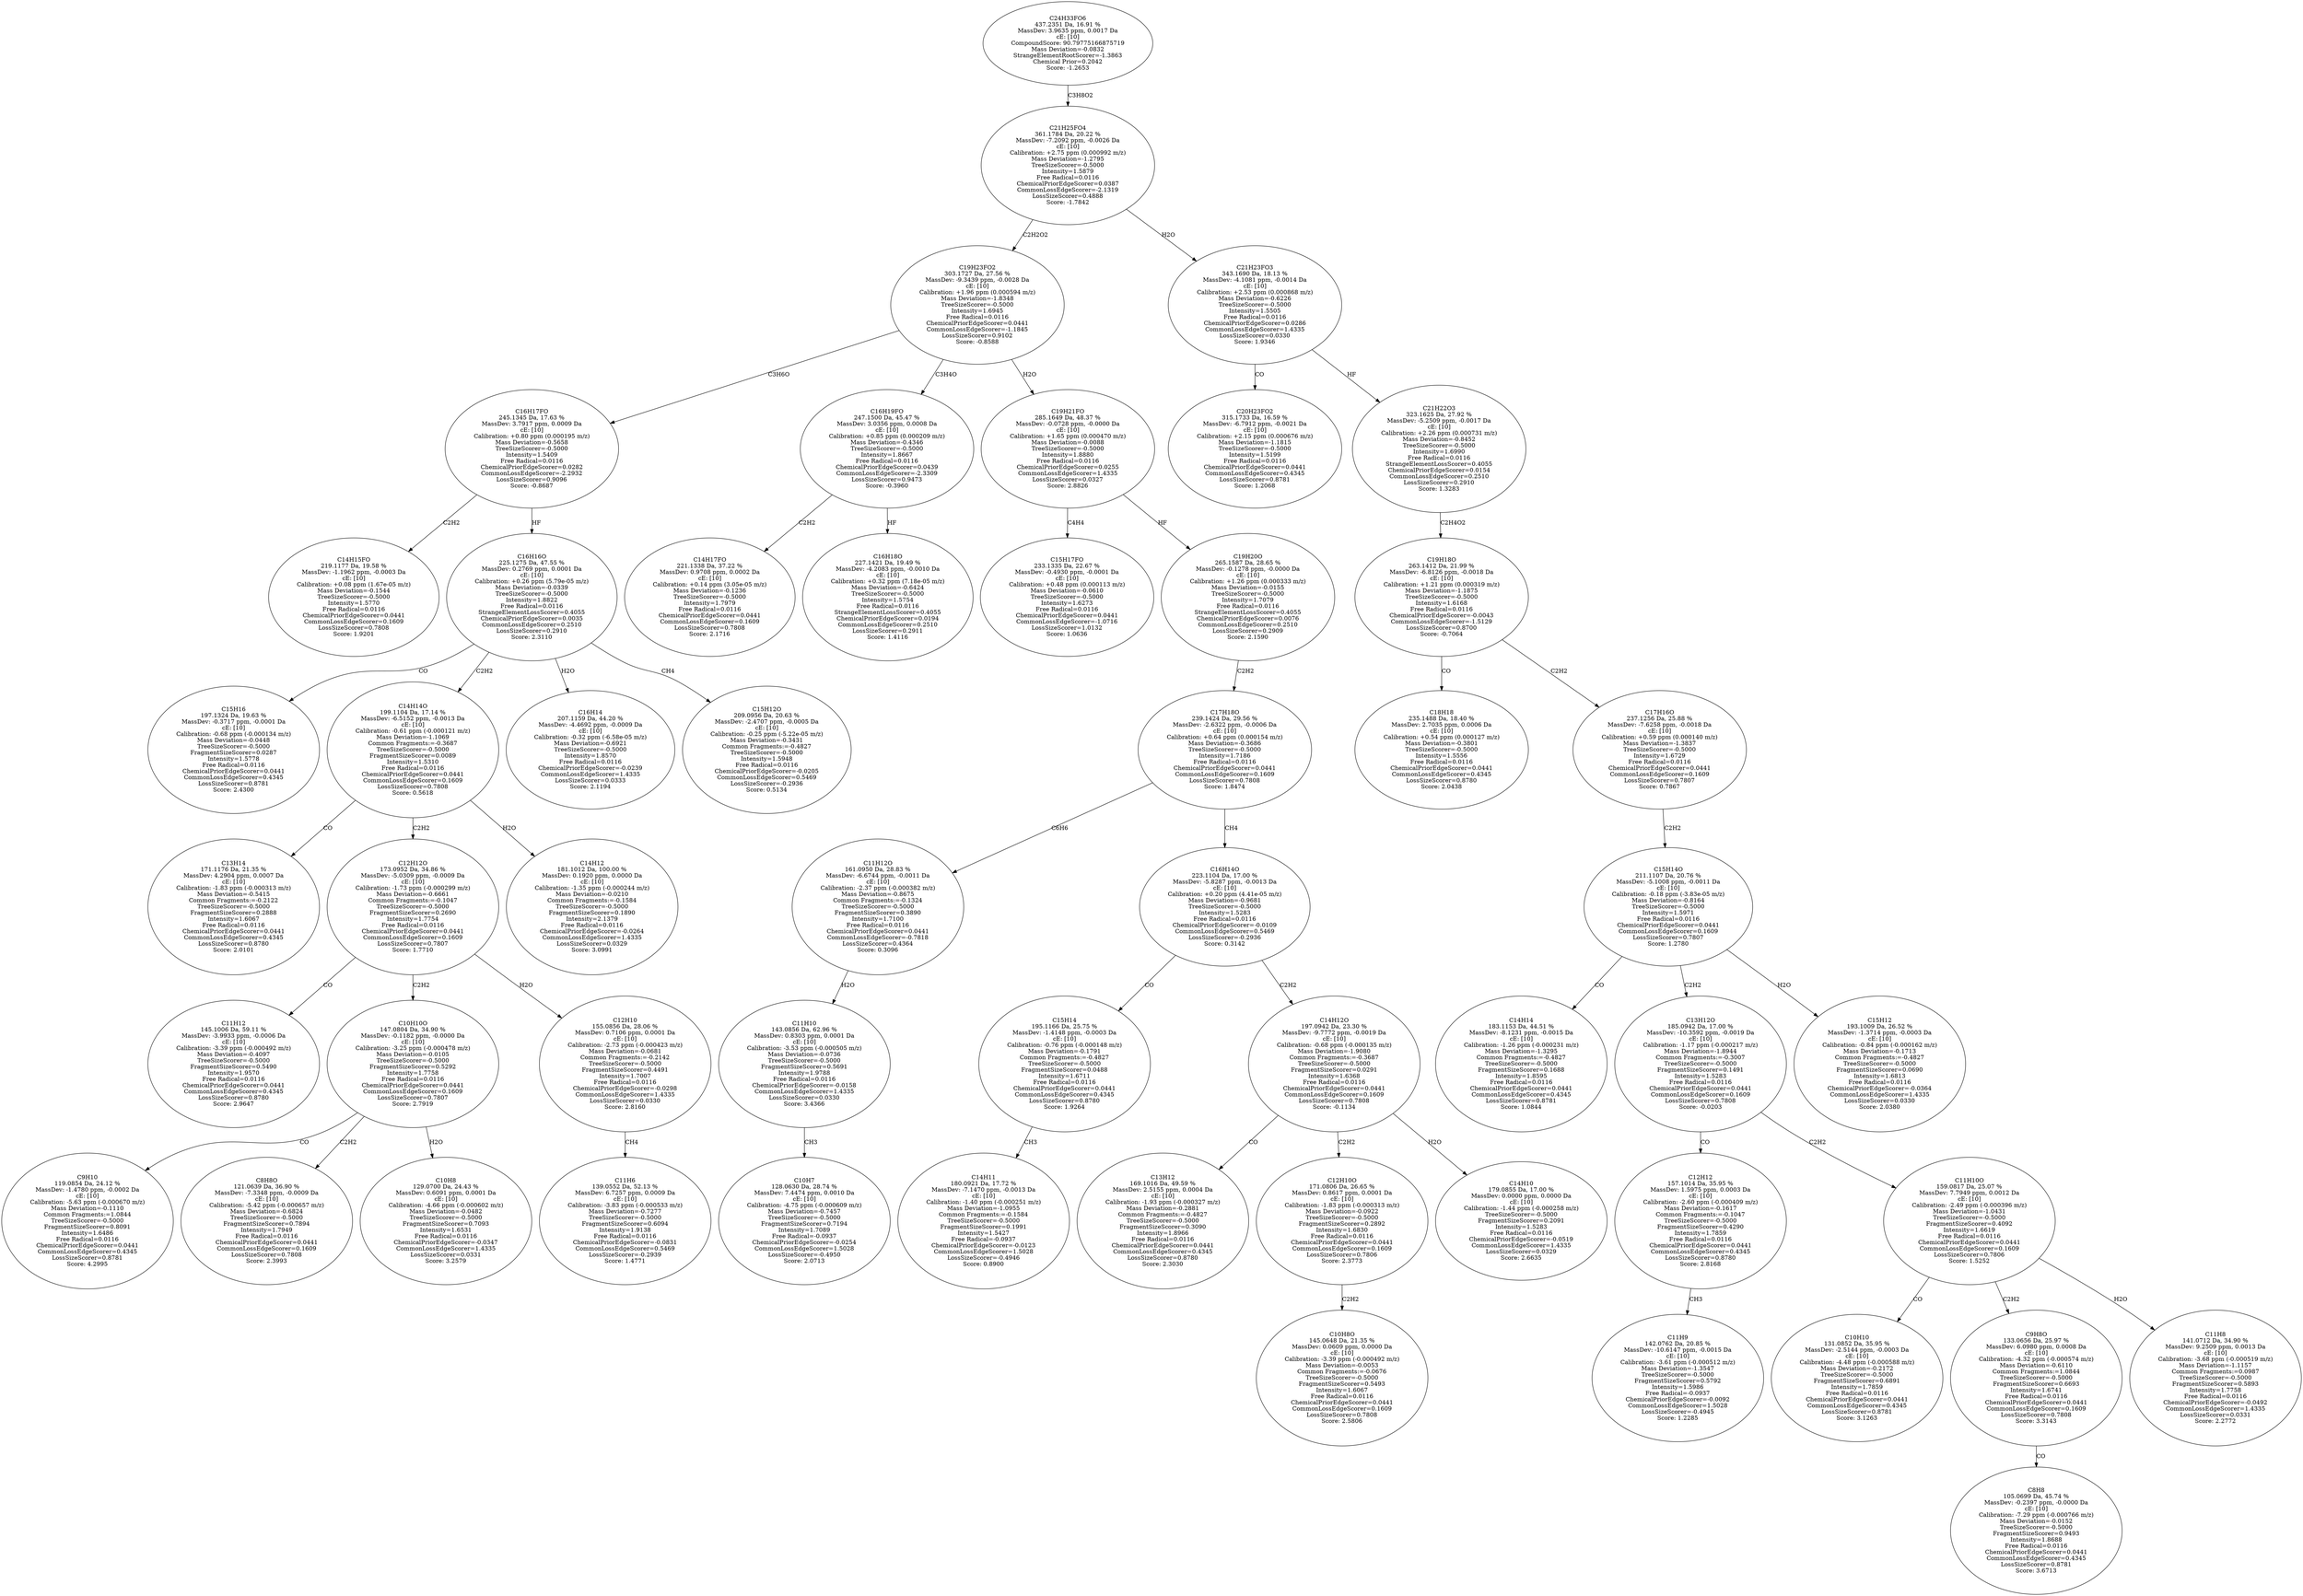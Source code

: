 strict digraph {
v1 [label="C14H15FO\n219.1177 Da, 19.58 %\nMassDev: -1.1962 ppm, -0.0003 Da\ncE: [10]\nCalibration: +0.08 ppm (1.67e-05 m/z)\nMass Deviation=-0.1544\nTreeSizeScorer=-0.5000\nIntensity=1.5770\nFree Radical=0.0116\nChemicalPriorEdgeScorer=0.0441\nCommonLossEdgeScorer=0.1609\nLossSizeScorer=0.7808\nScore: 1.9201"];
v2 [label="C15H16\n197.1324 Da, 19.63 %\nMassDev: -0.3717 ppm, -0.0001 Da\ncE: [10]\nCalibration: -0.68 ppm (-0.000134 m/z)\nMass Deviation=-0.0448\nTreeSizeScorer=-0.5000\nFragmentSizeScorer=0.0287\nIntensity=1.5778\nFree Radical=0.0116\nChemicalPriorEdgeScorer=0.0441\nCommonLossEdgeScorer=0.4345\nLossSizeScorer=0.8781\nScore: 2.4300"];
v3 [label="C13H14\n171.1176 Da, 21.35 %\nMassDev: 4.2904 ppm, 0.0007 Da\ncE: [10]\nCalibration: -1.83 ppm (-0.000313 m/z)\nMass Deviation=-0.5415\nCommon Fragments:=-0.2122\nTreeSizeScorer=-0.5000\nFragmentSizeScorer=0.2888\nIntensity=1.6067\nFree Radical=0.0116\nChemicalPriorEdgeScorer=0.0441\nCommonLossEdgeScorer=0.4345\nLossSizeScorer=0.8780\nScore: 2.0101"];
v4 [label="C11H12\n145.1006 Da, 59.11 %\nMassDev: -3.9933 ppm, -0.0006 Da\ncE: [10]\nCalibration: -3.39 ppm (-0.000492 m/z)\nMass Deviation=-0.4097\nTreeSizeScorer=-0.5000\nFragmentSizeScorer=0.5490\nIntensity=1.9570\nFree Radical=0.0116\nChemicalPriorEdgeScorer=0.0441\nCommonLossEdgeScorer=0.4345\nLossSizeScorer=0.8780\nScore: 2.9647"];
v5 [label="C9H10\n119.0854 Da, 24.12 %\nMassDev: -1.4780 ppm, -0.0002 Da\ncE: [10]\nCalibration: -5.63 ppm (-0.000670 m/z)\nMass Deviation=-0.1110\nCommon Fragments:=1.0844\nTreeSizeScorer=-0.5000\nFragmentSizeScorer=0.8091\nIntensity=1.6486\nFree Radical=0.0116\nChemicalPriorEdgeScorer=0.0441\nCommonLossEdgeScorer=0.4345\nLossSizeScorer=0.8781\nScore: 4.2995"];
v6 [label="C8H8O\n121.0639 Da, 36.90 %\nMassDev: -7.3348 ppm, -0.0009 Da\ncE: [10]\nCalibration: -5.42 ppm (-0.000657 m/z)\nMass Deviation=-0.6824\nTreeSizeScorer=-0.5000\nFragmentSizeScorer=0.7894\nIntensity=1.7949\nFree Radical=0.0116\nChemicalPriorEdgeScorer=0.0441\nCommonLossEdgeScorer=0.1609\nLossSizeScorer=0.7808\nScore: 2.3993"];
v7 [label="C10H8\n129.0700 Da, 24.43 %\nMassDev: 0.6091 ppm, 0.0001 Da\ncE: [10]\nCalibration: -4.66 ppm (-0.000602 m/z)\nMass Deviation=-0.0482\nTreeSizeScorer=-0.5000\nFragmentSizeScorer=0.7093\nIntensity=1.6531\nFree Radical=0.0116\nChemicalPriorEdgeScorer=-0.0347\nCommonLossEdgeScorer=1.4335\nLossSizeScorer=0.0331\nScore: 3.2579"];
v8 [label="C10H10O\n147.0804 Da, 34.90 %\nMassDev: -0.1182 ppm, -0.0000 Da\ncE: [10]\nCalibration: -3.25 ppm (-0.000478 m/z)\nMass Deviation=-0.0105\nTreeSizeScorer=-0.5000\nFragmentSizeScorer=0.5292\nIntensity=1.7758\nFree Radical=0.0116\nChemicalPriorEdgeScorer=0.0441\nCommonLossEdgeScorer=0.1609\nLossSizeScorer=0.7807\nScore: 2.7919"];
v9 [label="C11H6\n139.0552 Da, 52.13 %\nMassDev: 6.7257 ppm, 0.0009 Da\ncE: [10]\nCalibration: -3.83 ppm (-0.000533 m/z)\nMass Deviation=-0.7277\nTreeSizeScorer=-0.5000\nFragmentSizeScorer=0.6094\nIntensity=1.9138\nFree Radical=0.0116\nChemicalPriorEdgeScorer=-0.0831\nCommonLossEdgeScorer=0.5469\nLossSizeScorer=-0.2939\nScore: 1.4771"];
v10 [label="C12H10\n155.0856 Da, 28.06 %\nMassDev: 0.7106 ppm, 0.0001 Da\ncE: [10]\nCalibration: -2.73 ppm (-0.000423 m/z)\nMass Deviation=-0.0681\nCommon Fragments:=-0.2142\nTreeSizeScorer=-0.5000\nFragmentSizeScorer=0.4491\nIntensity=1.7007\nFree Radical=0.0116\nChemicalPriorEdgeScorer=-0.0298\nCommonLossEdgeScorer=1.4335\nLossSizeScorer=0.0330\nScore: 2.8160"];
v11 [label="C12H12O\n173.0952 Da, 34.86 %\nMassDev: -5.0309 ppm, -0.0009 Da\ncE: [10]\nCalibration: -1.73 ppm (-0.000299 m/z)\nMass Deviation=-0.6661\nCommon Fragments:=-0.1047\nTreeSizeScorer=-0.5000\nFragmentSizeScorer=0.2690\nIntensity=1.7754\nFree Radical=0.0116\nChemicalPriorEdgeScorer=0.0441\nCommonLossEdgeScorer=0.1609\nLossSizeScorer=0.7807\nScore: 1.7710"];
v12 [label="C14H12\n181.1012 Da, 100.00 %\nMassDev: 0.1920 ppm, 0.0000 Da\ncE: [10]\nCalibration: -1.35 ppm (-0.000244 m/z)\nMass Deviation=-0.0210\nCommon Fragments:=-0.1584\nTreeSizeScorer=-0.5000\nFragmentSizeScorer=0.1890\nIntensity=2.1379\nFree Radical=0.0116\nChemicalPriorEdgeScorer=-0.0264\nCommonLossEdgeScorer=1.4335\nLossSizeScorer=0.0329\nScore: 3.0991"];
v13 [label="C14H14O\n199.1104 Da, 17.14 %\nMassDev: -6.5152 ppm, -0.0013 Da\ncE: [10]\nCalibration: -0.61 ppm (-0.000121 m/z)\nMass Deviation=-1.1069\nCommon Fragments:=-0.3687\nTreeSizeScorer=-0.5000\nFragmentSizeScorer=0.0089\nIntensity=1.5310\nFree Radical=0.0116\nChemicalPriorEdgeScorer=0.0441\nCommonLossEdgeScorer=0.1609\nLossSizeScorer=0.7808\nScore: 0.5618"];
v14 [label="C16H14\n207.1159 Da, 44.20 %\nMassDev: -4.4692 ppm, -0.0009 Da\ncE: [10]\nCalibration: -0.32 ppm (-6.58e-05 m/z)\nMass Deviation=-0.6921\nTreeSizeScorer=-0.5000\nIntensity=1.8570\nFree Radical=0.0116\nChemicalPriorEdgeScorer=-0.0239\nCommonLossEdgeScorer=1.4335\nLossSizeScorer=0.0333\nScore: 2.1194"];
v15 [label="C15H12O\n209.0956 Da, 20.63 %\nMassDev: -2.4707 ppm, -0.0005 Da\ncE: [10]\nCalibration: -0.25 ppm (-5.22e-05 m/z)\nMass Deviation=-0.3431\nCommon Fragments:=-0.4827\nTreeSizeScorer=-0.5000\nIntensity=1.5948\nFree Radical=0.0116\nChemicalPriorEdgeScorer=-0.0205\nCommonLossEdgeScorer=0.5469\nLossSizeScorer=-0.2936\nScore: 0.5134"];
v16 [label="C16H16O\n225.1275 Da, 47.55 %\nMassDev: 0.2769 ppm, 0.0001 Da\ncE: [10]\nCalibration: +0.26 ppm (5.79e-05 m/z)\nMass Deviation=-0.0339\nTreeSizeScorer=-0.5000\nIntensity=1.8822\nFree Radical=0.0116\nStrangeElementLossScorer=0.4055\nChemicalPriorEdgeScorer=0.0035\nCommonLossEdgeScorer=0.2510\nLossSizeScorer=0.2910\nScore: 2.3110"];
v17 [label="C16H17FO\n245.1345 Da, 17.63 %\nMassDev: 3.7917 ppm, 0.0009 Da\ncE: [10]\nCalibration: +0.80 ppm (0.000195 m/z)\nMass Deviation=-0.5658\nTreeSizeScorer=-0.5000\nIntensity=1.5409\nFree Radical=0.0116\nChemicalPriorEdgeScorer=0.0282\nCommonLossEdgeScorer=-2.2932\nLossSizeScorer=0.9096\nScore: -0.8687"];
v18 [label="C14H17FO\n221.1338 Da, 37.22 %\nMassDev: 0.9708 ppm, 0.0002 Da\ncE: [10]\nCalibration: +0.14 ppm (3.05e-05 m/z)\nMass Deviation=-0.1236\nTreeSizeScorer=-0.5000\nIntensity=1.7979\nFree Radical=0.0116\nChemicalPriorEdgeScorer=0.0441\nCommonLossEdgeScorer=0.1609\nLossSizeScorer=0.7808\nScore: 2.1716"];
v19 [label="C16H18O\n227.1421 Da, 19.49 %\nMassDev: -4.2083 ppm, -0.0010 Da\ncE: [10]\nCalibration: +0.32 ppm (7.18e-05 m/z)\nMass Deviation=-0.6424\nTreeSizeScorer=-0.5000\nIntensity=1.5754\nFree Radical=0.0116\nStrangeElementLossScorer=0.4055\nChemicalPriorEdgeScorer=0.0194\nCommonLossEdgeScorer=0.2510\nLossSizeScorer=0.2911\nScore: 1.4116"];
v20 [label="C16H19FO\n247.1500 Da, 45.47 %\nMassDev: 3.0356 ppm, 0.0008 Da\ncE: [10]\nCalibration: +0.85 ppm (0.000209 m/z)\nMass Deviation=-0.4346\nTreeSizeScorer=-0.5000\nIntensity=1.8667\nFree Radical=0.0116\nChemicalPriorEdgeScorer=0.0439\nCommonLossEdgeScorer=-2.3309\nLossSizeScorer=0.9473\nScore: -0.3960"];
v21 [label="C15H17FO\n233.1335 Da, 22.67 %\nMassDev: -0.4930 ppm, -0.0001 Da\ncE: [10]\nCalibration: +0.48 ppm (0.000113 m/z)\nMass Deviation=-0.0610\nTreeSizeScorer=-0.5000\nIntensity=1.6273\nFree Radical=0.0116\nChemicalPriorEdgeScorer=0.0441\nCommonLossEdgeScorer=-1.0716\nLossSizeScorer=1.0132\nScore: 1.0636"];
v22 [label="C10H7\n128.0630 Da, 28.74 %\nMassDev: 7.4474 ppm, 0.0010 Da\ncE: [10]\nCalibration: -4.75 ppm (-0.000609 m/z)\nMass Deviation=-0.7457\nTreeSizeScorer=-0.5000\nFragmentSizeScorer=0.7194\nIntensity=1.7089\nFree Radical=-0.0937\nChemicalPriorEdgeScorer=-0.0254\nCommonLossEdgeScorer=1.5028\nLossSizeScorer=-0.4950\nScore: 2.0713"];
v23 [label="C11H10\n143.0856 Da, 62.96 %\nMassDev: 0.8303 ppm, 0.0001 Da\ncE: [10]\nCalibration: -3.53 ppm (-0.000505 m/z)\nMass Deviation=-0.0736\nTreeSizeScorer=-0.5000\nFragmentSizeScorer=0.5691\nIntensity=1.9788\nFree Radical=0.0116\nChemicalPriorEdgeScorer=-0.0158\nCommonLossEdgeScorer=1.4335\nLossSizeScorer=0.0330\nScore: 3.4366"];
v24 [label="C11H12O\n161.0950 Da, 28.83 %\nMassDev: -6.6744 ppm, -0.0011 Da\ncE: [10]\nCalibration: -2.37 ppm (-0.000382 m/z)\nMass Deviation=-0.8675\nCommon Fragments:=-0.1324\nTreeSizeScorer=-0.5000\nFragmentSizeScorer=0.3890\nIntensity=1.7100\nFree Radical=0.0116\nChemicalPriorEdgeScorer=0.0441\nCommonLossEdgeScorer=-0.7818\nLossSizeScorer=0.4364\nScore: 0.3096"];
v25 [label="C14H11\n180.0921 Da, 17.72 %\nMassDev: -7.1470 ppm, -0.0013 Da\ncE: [10]\nCalibration: -1.40 ppm (-0.000251 m/z)\nMass Deviation=-1.0955\nCommon Fragments:=-0.1584\nTreeSizeScorer=-0.5000\nFragmentSizeScorer=0.1991\nIntensity=1.5427\nFree Radical=-0.0937\nChemicalPriorEdgeScorer=-0.0123\nCommonLossEdgeScorer=1.5028\nLossSizeScorer=-0.4946\nScore: 0.8900"];
v26 [label="C15H14\n195.1166 Da, 25.75 %\nMassDev: -1.4148 ppm, -0.0003 Da\ncE: [10]\nCalibration: -0.76 ppm (-0.000148 m/z)\nMass Deviation=-0.1791\nCommon Fragments:=-0.4827\nTreeSizeScorer=-0.5000\nFragmentSizeScorer=0.0488\nIntensity=1.6711\nFree Radical=0.0116\nChemicalPriorEdgeScorer=0.0441\nCommonLossEdgeScorer=0.4345\nLossSizeScorer=0.8780\nScore: 1.9264"];
v27 [label="C13H12\n169.1016 Da, 49.59 %\nMassDev: 2.5155 ppm, 0.0004 Da\ncE: [10]\nCalibration: -1.93 ppm (-0.000327 m/z)\nMass Deviation=-0.2881\nCommon Fragments:=-0.4827\nTreeSizeScorer=-0.5000\nFragmentSizeScorer=0.3090\nIntensity=1.8966\nFree Radical=0.0116\nChemicalPriorEdgeScorer=0.0441\nCommonLossEdgeScorer=0.4345\nLossSizeScorer=0.8780\nScore: 2.3030"];
v28 [label="C10H8O\n145.0648 Da, 21.35 %\nMassDev: 0.0609 ppm, 0.0000 Da\ncE: [10]\nCalibration: -3.39 ppm (-0.000492 m/z)\nMass Deviation=-0.0053\nCommon Fragments:=-0.0676\nTreeSizeScorer=-0.5000\nFragmentSizeScorer=0.5493\nIntensity=1.6067\nFree Radical=0.0116\nChemicalPriorEdgeScorer=0.0441\nCommonLossEdgeScorer=0.1609\nLossSizeScorer=0.7808\nScore: 2.5806"];
v29 [label="C12H10O\n171.0806 Da, 26.65 %\nMassDev: 0.8617 ppm, 0.0001 Da\ncE: [10]\nCalibration: -1.83 ppm (-0.000313 m/z)\nMass Deviation=-0.0922\nTreeSizeScorer=-0.5000\nFragmentSizeScorer=0.2892\nIntensity=1.6830\nFree Radical=0.0116\nChemicalPriorEdgeScorer=0.0441\nCommonLossEdgeScorer=0.1609\nLossSizeScorer=0.7806\nScore: 2.3773"];
v30 [label="C14H10\n179.0855 Da, 17.00 %\nMassDev: 0.0000 ppm, 0.0000 Da\ncE: [10]\nCalibration: -1.44 ppm (-0.000258 m/z)\nTreeSizeScorer=-0.5000\nFragmentSizeScorer=0.2091\nIntensity=1.5283\nFree Radical=0.0116\nChemicalPriorEdgeScorer=-0.0519\nCommonLossEdgeScorer=1.4335\nLossSizeScorer=0.0329\nScore: 2.6635"];
v31 [label="C14H12O\n197.0942 Da, 23.30 %\nMassDev: -9.7772 ppm, -0.0019 Da\ncE: [10]\nCalibration: -0.68 ppm (-0.000135 m/z)\nMass Deviation=-1.9080\nCommon Fragments:=-0.3687\nTreeSizeScorer=-0.5000\nFragmentSizeScorer=0.0291\nIntensity=1.6368\nFree Radical=0.0116\nChemicalPriorEdgeScorer=0.0441\nCommonLossEdgeScorer=0.1609\nLossSizeScorer=0.7808\nScore: -0.1134"];
v32 [label="C16H14O\n223.1104 Da, 17.00 %\nMassDev: -5.8287 ppm, -0.0013 Da\ncE: [10]\nCalibration: +0.20 ppm (4.41e-05 m/z)\nMass Deviation=-0.9681\nTreeSizeScorer=-0.5000\nIntensity=1.5283\nFree Radical=0.0116\nChemicalPriorEdgeScorer=-0.0109\nCommonLossEdgeScorer=0.5469\nLossSizeScorer=-0.2936\nScore: 0.3142"];
v33 [label="C17H18O\n239.1424 Da, 29.56 %\nMassDev: -2.6322 ppm, -0.0006 Da\ncE: [10]\nCalibration: +0.64 ppm (0.000154 m/z)\nMass Deviation=-0.3686\nTreeSizeScorer=-0.5000\nIntensity=1.7186\nFree Radical=0.0116\nChemicalPriorEdgeScorer=0.0441\nCommonLossEdgeScorer=0.1609\nLossSizeScorer=0.7808\nScore: 1.8474"];
v34 [label="C19H20O\n265.1587 Da, 28.65 %\nMassDev: -0.1278 ppm, -0.0000 Da\ncE: [10]\nCalibration: +1.26 ppm (0.000333 m/z)\nMass Deviation=-0.0155\nTreeSizeScorer=-0.5000\nIntensity=1.7079\nFree Radical=0.0116\nStrangeElementLossScorer=0.4055\nChemicalPriorEdgeScorer=0.0076\nCommonLossEdgeScorer=0.2510\nLossSizeScorer=0.2909\nScore: 2.1590"];
v35 [label="C19H21FO\n285.1649 Da, 48.37 %\nMassDev: -0.0728 ppm, -0.0000 Da\ncE: [10]\nCalibration: +1.65 ppm (0.000470 m/z)\nMass Deviation=-0.0088\nTreeSizeScorer=-0.5000\nIntensity=1.8880\nFree Radical=0.0116\nChemicalPriorEdgeScorer=0.0255\nCommonLossEdgeScorer=1.4335\nLossSizeScorer=0.0327\nScore: 2.8826"];
v36 [label="C19H23FO2\n303.1727 Da, 27.56 %\nMassDev: -9.3439 ppm, -0.0028 Da\ncE: [10]\nCalibration: +1.96 ppm (0.000594 m/z)\nMass Deviation=-1.8348\nTreeSizeScorer=-0.5000\nIntensity=1.6945\nFree Radical=0.0116\nChemicalPriorEdgeScorer=0.0441\nCommonLossEdgeScorer=-1.1845\nLossSizeScorer=0.9102\nScore: -0.8588"];
v37 [label="C20H23FO2\n315.1733 Da, 16.59 %\nMassDev: -6.7912 ppm, -0.0021 Da\ncE: [10]\nCalibration: +2.15 ppm (0.000676 m/z)\nMass Deviation=-1.1815\nTreeSizeScorer=-0.5000\nIntensity=1.5199\nFree Radical=0.0116\nChemicalPriorEdgeScorer=0.0441\nCommonLossEdgeScorer=0.4345\nLossSizeScorer=0.8781\nScore: 1.2068"];
v38 [label="C18H18\n235.1488 Da, 18.40 %\nMassDev: 2.7035 ppm, 0.0006 Da\ncE: [10]\nCalibration: +0.54 ppm (0.000127 m/z)\nMass Deviation=-0.3801\nTreeSizeScorer=-0.5000\nIntensity=1.5556\nFree Radical=0.0116\nChemicalPriorEdgeScorer=0.0441\nCommonLossEdgeScorer=0.4345\nLossSizeScorer=0.8780\nScore: 2.0438"];
v39 [label="C14H14\n183.1153 Da, 44.51 %\nMassDev: -8.1231 ppm, -0.0015 Da\ncE: [10]\nCalibration: -1.26 ppm (-0.000231 m/z)\nMass Deviation=-1.3295\nCommon Fragments:=-0.4827\nTreeSizeScorer=-0.5000\nFragmentSizeScorer=0.1688\nIntensity=1.8595\nFree Radical=0.0116\nChemicalPriorEdgeScorer=0.0441\nCommonLossEdgeScorer=0.4345\nLossSizeScorer=0.8781\nScore: 1.0844"];
v40 [label="C11H9\n142.0762 Da, 20.85 %\nMassDev: -10.6147 ppm, -0.0015 Da\ncE: [10]\nCalibration: -3.61 ppm (-0.000512 m/z)\nMass Deviation=-1.3547\nTreeSizeScorer=-0.5000\nFragmentSizeScorer=0.5792\nIntensity=1.5986\nFree Radical=-0.0937\nChemicalPriorEdgeScorer=-0.0092\nCommonLossEdgeScorer=1.5028\nLossSizeScorer=-0.4945\nScore: 1.2285"];
v41 [label="C12H12\n157.1014 Da, 35.95 %\nMassDev: 1.5975 ppm, 0.0003 Da\ncE: [10]\nCalibration: -2.60 ppm (-0.000409 m/z)\nMass Deviation=-0.1617\nCommon Fragments:=-0.1047\nTreeSizeScorer=-0.5000\nFragmentSizeScorer=0.4290\nIntensity=1.7859\nFree Radical=0.0116\nChemicalPriorEdgeScorer=0.0441\nCommonLossEdgeScorer=0.4345\nLossSizeScorer=0.8780\nScore: 2.8168"];
v42 [label="C10H10\n131.0852 Da, 35.95 %\nMassDev: -2.5144 ppm, -0.0003 Da\ncE: [10]\nCalibration: -4.48 ppm (-0.000588 m/z)\nMass Deviation=-0.2172\nTreeSizeScorer=-0.5000\nFragmentSizeScorer=0.6891\nIntensity=1.7859\nFree Radical=0.0116\nChemicalPriorEdgeScorer=0.0441\nCommonLossEdgeScorer=0.4345\nLossSizeScorer=0.8781\nScore: 3.1263"];
v43 [label="C8H8\n105.0699 Da, 45.74 %\nMassDev: -0.2397 ppm, -0.0000 Da\ncE: [10]\nCalibration: -7.29 ppm (-0.000766 m/z)\nMass Deviation=-0.0152\nTreeSizeScorer=-0.5000\nFragmentSizeScorer=0.9493\nIntensity=1.8688\nFree Radical=0.0116\nChemicalPriorEdgeScorer=0.0441\nCommonLossEdgeScorer=0.4345\nLossSizeScorer=0.8781\nScore: 3.6713"];
v44 [label="C9H8O\n133.0656 Da, 25.97 %\nMassDev: 6.0980 ppm, 0.0008 Da\ncE: [10]\nCalibration: -4.32 ppm (-0.000574 m/z)\nMass Deviation=-0.6110\nCommon Fragments:=1.0844\nTreeSizeScorer=-0.5000\nFragmentSizeScorer=0.6693\nIntensity=1.6741\nFree Radical=0.0116\nChemicalPriorEdgeScorer=0.0441\nCommonLossEdgeScorer=0.1609\nLossSizeScorer=0.7808\nScore: 3.3143"];
v45 [label="C11H8\n141.0712 Da, 34.90 %\nMassDev: 9.2509 ppm, 0.0013 Da\ncE: [10]\nCalibration: -3.68 ppm (-0.000519 m/z)\nMass Deviation=-1.1157\nCommon Fragments:=0.0987\nTreeSizeScorer=-0.5000\nFragmentSizeScorer=0.5893\nIntensity=1.7758\nFree Radical=0.0116\nChemicalPriorEdgeScorer=-0.0492\nCommonLossEdgeScorer=1.4335\nLossSizeScorer=0.0331\nScore: 2.2772"];
v46 [label="C11H10O\n159.0817 Da, 25.07 %\nMassDev: 7.7949 ppm, 0.0012 Da\ncE: [10]\nCalibration: -2.49 ppm (-0.000396 m/z)\nMass Deviation=-1.0431\nTreeSizeScorer=-0.5000\nFragmentSizeScorer=0.4092\nIntensity=1.6619\nFree Radical=0.0116\nChemicalPriorEdgeScorer=0.0441\nCommonLossEdgeScorer=0.1609\nLossSizeScorer=0.7806\nScore: 1.5252"];
v47 [label="C13H12O\n185.0942 Da, 17.00 %\nMassDev: -10.3592 ppm, -0.0019 Da\ncE: [10]\nCalibration: -1.17 ppm (-0.000217 m/z)\nMass Deviation=-1.8944\nCommon Fragments:=-0.3007\nTreeSizeScorer=-0.5000\nFragmentSizeScorer=0.1491\nIntensity=1.5283\nFree Radical=0.0116\nChemicalPriorEdgeScorer=0.0441\nCommonLossEdgeScorer=0.1609\nLossSizeScorer=0.7808\nScore: -0.0203"];
v48 [label="C15H12\n193.1009 Da, 26.52 %\nMassDev: -1.3714 ppm, -0.0003 Da\ncE: [10]\nCalibration: -0.84 ppm (-0.000162 m/z)\nMass Deviation=-0.1713\nCommon Fragments:=-0.4827\nTreeSizeScorer=-0.5000\nFragmentSizeScorer=0.0690\nIntensity=1.6813\nFree Radical=0.0116\nChemicalPriorEdgeScorer=-0.0364\nCommonLossEdgeScorer=1.4335\nLossSizeScorer=0.0330\nScore: 2.0380"];
v49 [label="C15H14O\n211.1107 Da, 20.76 %\nMassDev: -5.1008 ppm, -0.0011 Da\ncE: [10]\nCalibration: -0.18 ppm (-3.83e-05 m/z)\nMass Deviation=-0.8164\nTreeSizeScorer=-0.5000\nIntensity=1.5971\nFree Radical=0.0116\nChemicalPriorEdgeScorer=0.0441\nCommonLossEdgeScorer=0.1609\nLossSizeScorer=0.7807\nScore: 1.2780"];
v50 [label="C17H16O\n237.1256 Da, 25.88 %\nMassDev: -7.6258 ppm, -0.0018 Da\ncE: [10]\nCalibration: +0.59 ppm (0.000140 m/z)\nMass Deviation=-1.3837\nTreeSizeScorer=-0.5000\nIntensity=1.6729\nFree Radical=0.0116\nChemicalPriorEdgeScorer=0.0441\nCommonLossEdgeScorer=0.1609\nLossSizeScorer=0.7807\nScore: 0.7867"];
v51 [label="C19H18O\n263.1412 Da, 21.99 %\nMassDev: -6.8126 ppm, -0.0018 Da\ncE: [10]\nCalibration: +1.21 ppm (0.000319 m/z)\nMass Deviation=-1.1875\nTreeSizeScorer=-0.5000\nIntensity=1.6168\nFree Radical=0.0116\nChemicalPriorEdgeScorer=-0.0043\nCommonLossEdgeScorer=-1.5129\nLossSizeScorer=0.8700\nScore: -0.7064"];
v52 [label="C21H22O3\n323.1625 Da, 27.92 %\nMassDev: -5.2509 ppm, -0.0017 Da\ncE: [10]\nCalibration: +2.26 ppm (0.000731 m/z)\nMass Deviation=-0.8452\nTreeSizeScorer=-0.5000\nIntensity=1.6990\nFree Radical=0.0116\nStrangeElementLossScorer=0.4055\nChemicalPriorEdgeScorer=0.0154\nCommonLossEdgeScorer=0.2510\nLossSizeScorer=0.2910\nScore: 1.3283"];
v53 [label="C21H23FO3\n343.1690 Da, 18.13 %\nMassDev: -4.1081 ppm, -0.0014 Da\ncE: [10]\nCalibration: +2.53 ppm (0.000868 m/z)\nMass Deviation=-0.6226\nTreeSizeScorer=-0.5000\nIntensity=1.5505\nFree Radical=0.0116\nChemicalPriorEdgeScorer=0.0286\nCommonLossEdgeScorer=1.4335\nLossSizeScorer=0.0330\nScore: 1.9346"];
v54 [label="C21H25FO4\n361.1784 Da, 20.22 %\nMassDev: -7.2092 ppm, -0.0026 Da\ncE: [10]\nCalibration: +2.75 ppm (0.000992 m/z)\nMass Deviation=-1.2795\nTreeSizeScorer=-0.5000\nIntensity=1.5879\nFree Radical=0.0116\nChemicalPriorEdgeScorer=0.0387\nCommonLossEdgeScorer=-2.1319\nLossSizeScorer=0.4888\nScore: -1.7842"];
v55 [label="C24H33FO6\n437.2351 Da, 16.91 %\nMassDev: 3.9635 ppm, 0.0017 Da\ncE: [10]\nCompoundScore: 90.79775166875719\nMass Deviation=-0.0832\nStrangeElementRootScorer=-1.3863\nChemical Prior=0.2042\nScore: -1.2653"];
v17 -> v1 [label="C2H2"];
v16 -> v2 [label="CO"];
v13 -> v3 [label="CO"];
v11 -> v4 [label="CO"];
v8 -> v5 [label="CO"];
v8 -> v6 [label="C2H2"];
v8 -> v7 [label="H2O"];
v11 -> v8 [label="C2H2"];
v10 -> v9 [label="CH4"];
v11 -> v10 [label="H2O"];
v13 -> v11 [label="C2H2"];
v13 -> v12 [label="H2O"];
v16 -> v13 [label="C2H2"];
v16 -> v14 [label="H2O"];
v16 -> v15 [label="CH4"];
v17 -> v16 [label="HF"];
v36 -> v17 [label="C3H6O"];
v20 -> v18 [label="C2H2"];
v20 -> v19 [label="HF"];
v36 -> v20 [label="C3H4O"];
v35 -> v21 [label="C4H4"];
v23 -> v22 [label="CH3"];
v24 -> v23 [label="H2O"];
v33 -> v24 [label="C6H6"];
v26 -> v25 [label="CH3"];
v32 -> v26 [label="CO"];
v31 -> v27 [label="CO"];
v29 -> v28 [label="C2H2"];
v31 -> v29 [label="C2H2"];
v31 -> v30 [label="H2O"];
v32 -> v31 [label="C2H2"];
v33 -> v32 [label="CH4"];
v34 -> v33 [label="C2H2"];
v35 -> v34 [label="HF"];
v36 -> v35 [label="H2O"];
v54 -> v36 [label="C2H2O2"];
v53 -> v37 [label="CO"];
v51 -> v38 [label="CO"];
v49 -> v39 [label="CO"];
v41 -> v40 [label="CH3"];
v47 -> v41 [label="CO"];
v46 -> v42 [label="CO"];
v44 -> v43 [label="CO"];
v46 -> v44 [label="C2H2"];
v46 -> v45 [label="H2O"];
v47 -> v46 [label="C2H2"];
v49 -> v47 [label="C2H2"];
v49 -> v48 [label="H2O"];
v50 -> v49 [label="C2H2"];
v51 -> v50 [label="C2H2"];
v52 -> v51 [label="C2H4O2"];
v53 -> v52 [label="HF"];
v54 -> v53 [label="H2O"];
v55 -> v54 [label="C3H8O2"];
}
